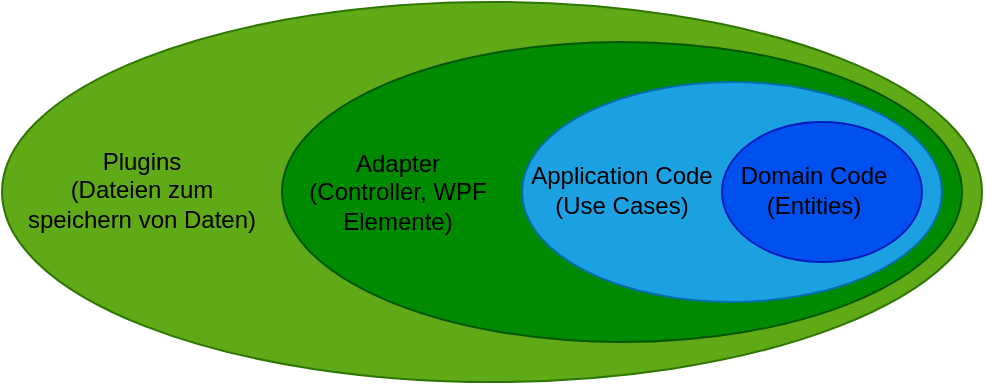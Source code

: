 <mxfile version="14.1.8" type="device"><diagram id="BQ_1xVYYonENtluD39kr" name="Seite-1"><mxGraphModel dx="-476" dy="676" grid="1" gridSize="10" guides="1" tooltips="1" connect="1" arrows="1" fold="1" page="1" pageScale="1" pageWidth="827" pageHeight="1169" math="0" shadow="0"><root><mxCell id="0"/><mxCell id="1" parent="0"/><mxCell id="1Mgqpbqeq7SqDGX3GZQe-1" value="" style="ellipse;whiteSpace=wrap;html=1;fillColor=#60a917;strokeColor=#2D7600;fontColor=#ffffff;" vertex="1" parent="1"><mxGeometry x="1800" y="540" width="490" height="190" as="geometry"/></mxCell><mxCell id="1Mgqpbqeq7SqDGX3GZQe-2" value="" style="ellipse;whiteSpace=wrap;html=1;fillColor=#008a00;strokeColor=#005700;fontColor=#ffffff;" vertex="1" parent="1"><mxGeometry x="1940" y="560" width="340" height="150" as="geometry"/></mxCell><mxCell id="1Mgqpbqeq7SqDGX3GZQe-3" value="" style="ellipse;whiteSpace=wrap;html=1;fillColor=#1ba1e2;strokeColor=#006EAF;fontColor=#ffffff;" vertex="1" parent="1"><mxGeometry x="2060" y="580" width="210" height="110" as="geometry"/></mxCell><mxCell id="1Mgqpbqeq7SqDGX3GZQe-4" value="" style="ellipse;whiteSpace=wrap;html=1;fillColor=#0050ef;strokeColor=#001DBC;fontColor=#ffffff;" vertex="1" parent="1"><mxGeometry x="2160" y="600" width="100" height="70" as="geometry"/></mxCell><mxCell id="1Mgqpbqeq7SqDGX3GZQe-90" value="Domain Code&lt;br&gt;(Entities)" style="text;html=1;strokeColor=none;fillColor=none;align=center;verticalAlign=middle;whiteSpace=wrap;rounded=0;" vertex="1" parent="1"><mxGeometry x="2160" y="615.55" width="92" height="36.16" as="geometry"/></mxCell><mxCell id="1Mgqpbqeq7SqDGX3GZQe-91" value="Application Code&lt;br&gt;(Use Cases)" style="text;html=1;strokeColor=none;fillColor=none;align=center;verticalAlign=middle;whiteSpace=wrap;rounded=0;" vertex="1" parent="1"><mxGeometry x="2050" y="618" width="120" height="31.25" as="geometry"/></mxCell><mxCell id="1Mgqpbqeq7SqDGX3GZQe-92" value="Adapter&lt;br&gt;(Controller, WPF Elemente)" style="text;html=1;strokeColor=none;fillColor=none;align=center;verticalAlign=middle;whiteSpace=wrap;rounded=0;" vertex="1" parent="1"><mxGeometry x="1928" y="615" width="140" height="40" as="geometry"/></mxCell><mxCell id="1Mgqpbqeq7SqDGX3GZQe-93" value="Plugins&lt;br&gt;(Dateien zum speichern von Daten)" style="text;html=1;strokeColor=none;fillColor=none;align=center;verticalAlign=middle;whiteSpace=wrap;rounded=0;" vertex="1" parent="1"><mxGeometry x="1810" y="608.63" width="120" height="50" as="geometry"/></mxCell></root></mxGraphModel></diagram></mxfile>